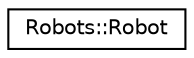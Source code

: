 digraph "Graphical Class Hierarchy"
{
 // INTERACTIVE_SVG=YES
  edge [fontname="Helvetica",fontsize="10",labelfontname="Helvetica",labelfontsize="10"];
  node [fontname="Helvetica",fontsize="10",shape=record];
  rankdir="LR";
  Node0 [label="Robots::Robot",height=0.2,width=0.4,color="black", fillcolor="white", style="filled",URL="$struct_robots_1_1_robot.html"];
}
